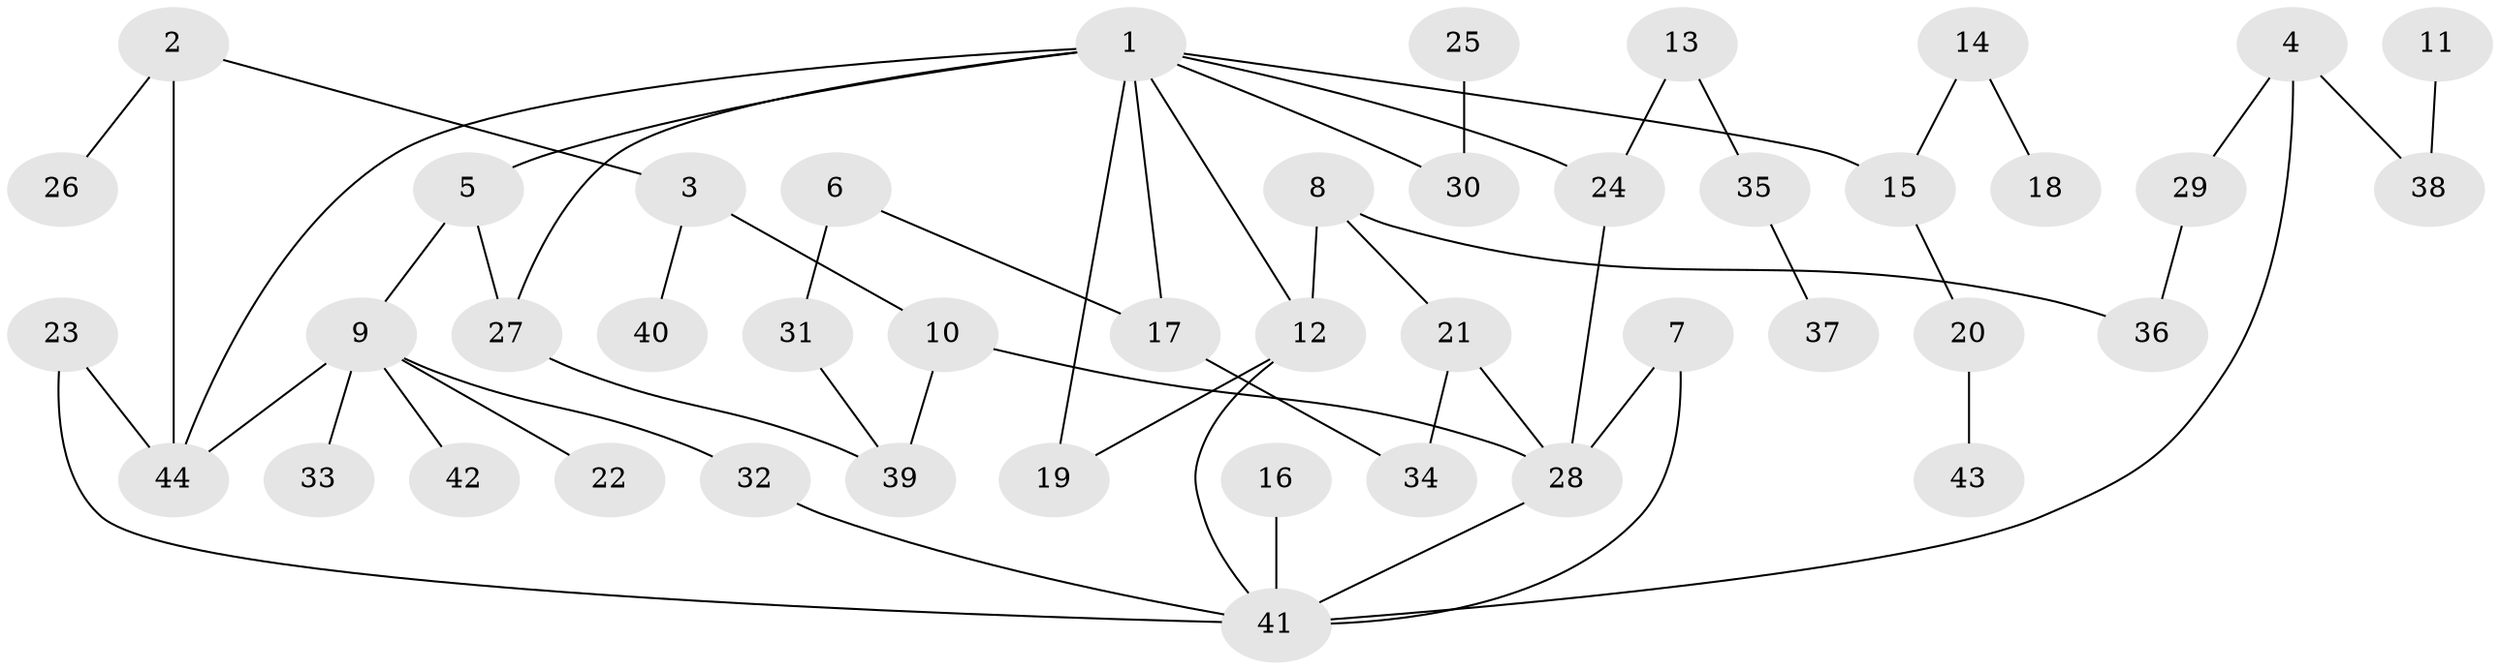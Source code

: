 // original degree distribution, {8: 0.022988505747126436, 6: 0.034482758620689655, 5: 0.022988505747126436, 4: 0.04597701149425287, 1: 0.367816091954023, 3: 0.20689655172413793, 2: 0.2988505747126437}
// Generated by graph-tools (version 1.1) at 2025/01/03/09/25 03:01:01]
// undirected, 44 vertices, 56 edges
graph export_dot {
graph [start="1"]
  node [color=gray90,style=filled];
  1;
  2;
  3;
  4;
  5;
  6;
  7;
  8;
  9;
  10;
  11;
  12;
  13;
  14;
  15;
  16;
  17;
  18;
  19;
  20;
  21;
  22;
  23;
  24;
  25;
  26;
  27;
  28;
  29;
  30;
  31;
  32;
  33;
  34;
  35;
  36;
  37;
  38;
  39;
  40;
  41;
  42;
  43;
  44;
  1 -- 5 [weight=1.0];
  1 -- 12 [weight=1.0];
  1 -- 15 [weight=1.0];
  1 -- 17 [weight=1.0];
  1 -- 19 [weight=1.0];
  1 -- 24 [weight=1.0];
  1 -- 27 [weight=1.0];
  1 -- 30 [weight=1.0];
  1 -- 44 [weight=1.0];
  2 -- 3 [weight=1.0];
  2 -- 26 [weight=1.0];
  2 -- 44 [weight=1.0];
  3 -- 10 [weight=1.0];
  3 -- 40 [weight=1.0];
  4 -- 29 [weight=1.0];
  4 -- 38 [weight=1.0];
  4 -- 41 [weight=1.0];
  5 -- 9 [weight=1.0];
  5 -- 27 [weight=1.0];
  6 -- 17 [weight=1.0];
  6 -- 31 [weight=1.0];
  7 -- 28 [weight=1.0];
  7 -- 41 [weight=1.0];
  8 -- 12 [weight=1.0];
  8 -- 21 [weight=1.0];
  8 -- 36 [weight=1.0];
  9 -- 22 [weight=1.0];
  9 -- 32 [weight=1.0];
  9 -- 33 [weight=1.0];
  9 -- 42 [weight=1.0];
  9 -- 44 [weight=1.0];
  10 -- 28 [weight=1.0];
  10 -- 39 [weight=1.0];
  11 -- 38 [weight=1.0];
  12 -- 19 [weight=1.0];
  12 -- 41 [weight=1.0];
  13 -- 24 [weight=1.0];
  13 -- 35 [weight=1.0];
  14 -- 15 [weight=1.0];
  14 -- 18 [weight=1.0];
  15 -- 20 [weight=1.0];
  16 -- 41 [weight=1.0];
  17 -- 34 [weight=1.0];
  20 -- 43 [weight=1.0];
  21 -- 28 [weight=1.0];
  21 -- 34 [weight=1.0];
  23 -- 41 [weight=1.0];
  23 -- 44 [weight=1.0];
  24 -- 28 [weight=1.0];
  25 -- 30 [weight=1.0];
  27 -- 39 [weight=1.0];
  28 -- 41 [weight=1.0];
  29 -- 36 [weight=1.0];
  31 -- 39 [weight=1.0];
  32 -- 41 [weight=1.0];
  35 -- 37 [weight=1.0];
}
